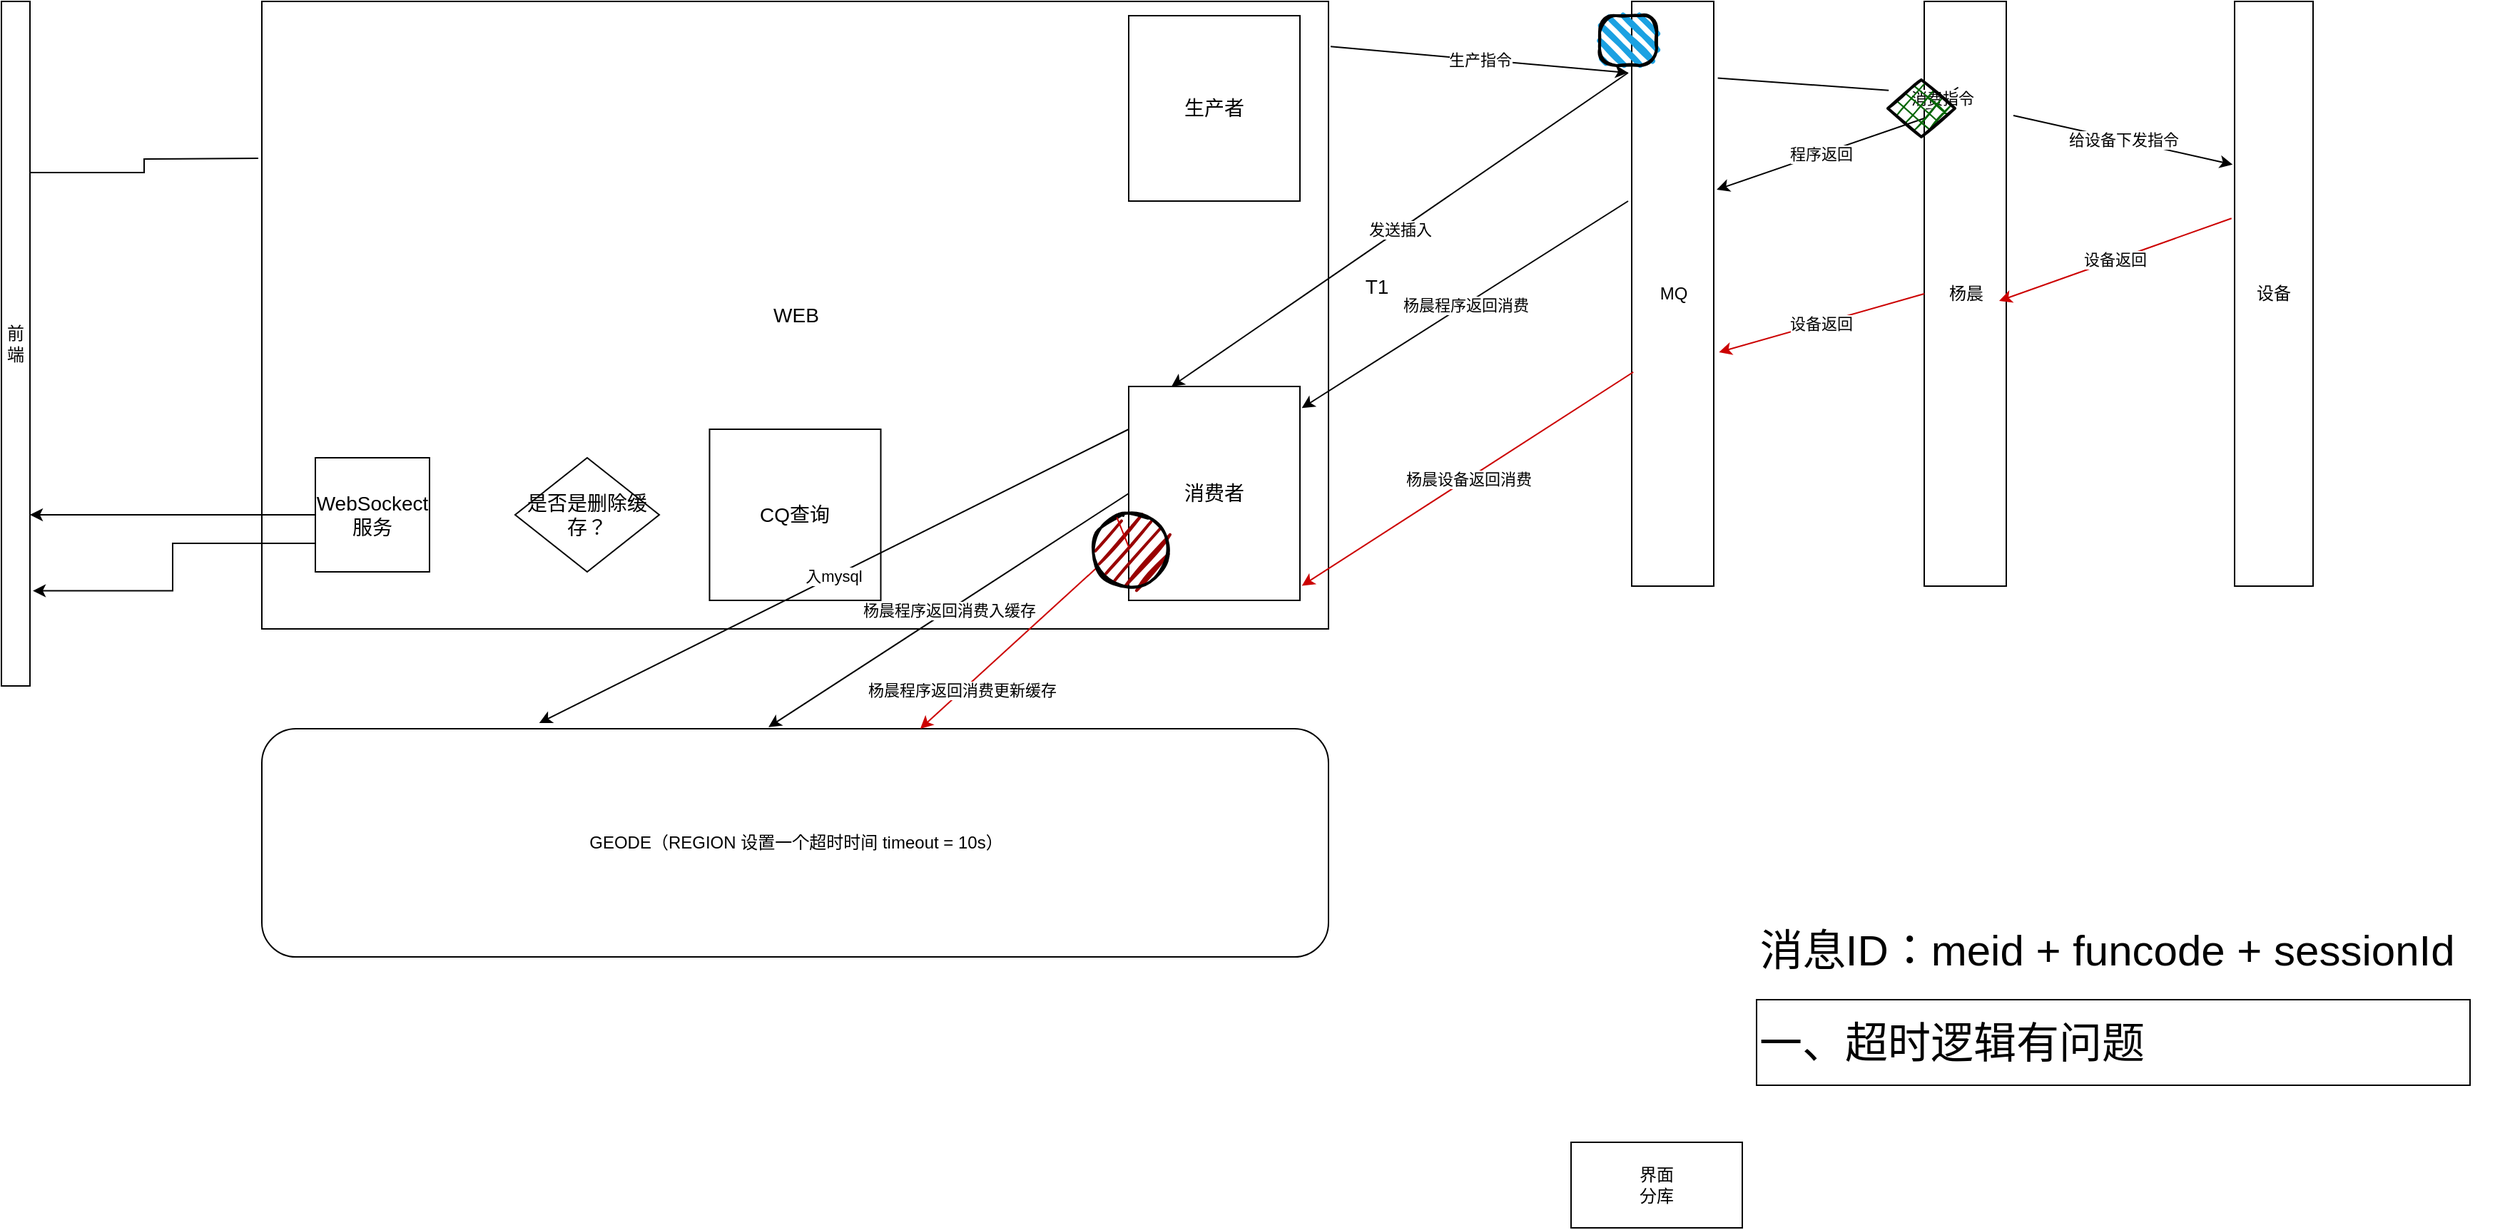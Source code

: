<mxfile version="20.5.1" type="github">
  <diagram id="5dv7jGUsbXVJuUE-bfcc" name="第 1 页">
    <mxGraphModel dx="2120" dy="722" grid="1" gridSize="10" guides="1" tooltips="1" connect="1" arrows="1" fold="1" page="1" pageScale="1" pageWidth="827" pageHeight="1169" math="0" shadow="0">
      <root>
        <mxCell id="0" />
        <mxCell id="1" parent="0" />
        <mxCell id="HM9nNzepG861scAWB7ji-1" value="WEB" style="rounded=0;whiteSpace=wrap;html=1;fontSize=14;" parent="1" vertex="1">
          <mxGeometry x="-477.5" y="240" width="747.5" height="440" as="geometry" />
        </mxCell>
        <mxCell id="HM9nNzepG861scAWB7ji-3" value="前端" style="rounded=0;whiteSpace=wrap;html=1;" parent="1" vertex="1">
          <mxGeometry x="-660" y="240" width="20" height="480" as="geometry" />
        </mxCell>
        <mxCell id="HM9nNzepG861scAWB7ji-4" value="MQ" style="rounded=0;whiteSpace=wrap;html=1;" parent="1" vertex="1">
          <mxGeometry x="482.5" y="240" width="57.5" height="410" as="geometry" />
        </mxCell>
        <mxCell id="HM9nNzepG861scAWB7ji-6" value="杨晨" style="rounded=0;whiteSpace=wrap;html=1;" parent="1" vertex="1">
          <mxGeometry x="687.5" y="240" width="57.5" height="410" as="geometry" />
        </mxCell>
        <mxCell id="HM9nNzepG861scAWB7ji-8" value="设备" style="rounded=0;whiteSpace=wrap;html=1;" parent="1" vertex="1">
          <mxGeometry x="905" y="240" width="55" height="410" as="geometry" />
        </mxCell>
        <mxCell id="HM9nNzepG861scAWB7ji-17" value="生产者" style="rounded=0;whiteSpace=wrap;html=1;fontSize=14;" parent="1" vertex="1">
          <mxGeometry x="130" y="250" width="120" height="130" as="geometry" />
        </mxCell>
        <mxCell id="HM9nNzepG861scAWB7ji-27" value="是否是删除缓存？" style="rhombus;whiteSpace=wrap;html=1;fontSize=14;" parent="1" vertex="1">
          <mxGeometry x="-300" y="560" width="101" height="80" as="geometry" />
        </mxCell>
        <mxCell id="HM9nNzepG861scAWB7ji-29" value="CQ查询" style="whiteSpace=wrap;html=1;aspect=fixed;fontSize=14;" parent="1" vertex="1">
          <mxGeometry x="-163.75" y="540" width="120" height="120" as="geometry" />
        </mxCell>
        <mxCell id="HM9nNzepG861scAWB7ji-30" value="T1" style="text;html=1;strokeColor=none;fillColor=none;align=center;verticalAlign=middle;whiteSpace=wrap;rounded=0;fontSize=14;" parent="1" vertex="1">
          <mxGeometry x="289" y="427.5" width="30" height="25" as="geometry" />
        </mxCell>
        <mxCell id="HM9nNzepG861scAWB7ji-37" style="edgeStyle=orthogonalEdgeStyle;rounded=0;orthogonalLoop=1;jettySize=auto;html=1;entryX=1;entryY=0.75;entryDx=0;entryDy=0;" parent="1" source="HM9nNzepG861scAWB7ji-31" target="HM9nNzepG861scAWB7ji-3" edge="1">
          <mxGeometry relative="1" as="geometry" />
        </mxCell>
        <mxCell id="HM9nNzepG861scAWB7ji-38" style="edgeStyle=orthogonalEdgeStyle;rounded=0;orthogonalLoop=1;jettySize=auto;html=1;exitX=0;exitY=0.75;exitDx=0;exitDy=0;entryX=1.1;entryY=0.861;entryDx=0;entryDy=0;entryPerimeter=0;" parent="1" source="HM9nNzepG861scAWB7ji-31" target="HM9nNzepG861scAWB7ji-3" edge="1">
          <mxGeometry relative="1" as="geometry" />
        </mxCell>
        <mxCell id="HM9nNzepG861scAWB7ji-31" value="WebSockect服务" style="whiteSpace=wrap;html=1;aspect=fixed;fontSize=14;" parent="1" vertex="1">
          <mxGeometry x="-440" y="560" width="80" height="80" as="geometry" />
        </mxCell>
        <mxCell id="HM9nNzepG861scAWB7ji-39" value="GEODE（REGION 设置一个超时时间 timeout = 10s）" style="rounded=1;whiteSpace=wrap;html=1;" parent="1" vertex="1">
          <mxGeometry x="-477.5" y="750" width="747.5" height="160" as="geometry" />
        </mxCell>
        <mxCell id="HM9nNzepG861scAWB7ji-42" value="消费者" style="rounded=0;whiteSpace=wrap;html=1;fontSize=14;" parent="1" vertex="1">
          <mxGeometry x="130" y="510" width="120" height="150" as="geometry" />
        </mxCell>
        <mxCell id="HM9nNzepG861scAWB7ji-47" value="生产指令" style="endArrow=classic;html=1;rounded=0;exitX=1.002;exitY=0.072;exitDx=0;exitDy=0;exitPerimeter=0;" parent="1" source="HM9nNzepG861scAWB7ji-1" edge="1">
          <mxGeometry width="50" height="50" relative="1" as="geometry">
            <mxPoint x="380" y="200" as="sourcePoint" />
            <mxPoint x="480" y="290" as="targetPoint" />
          </mxGeometry>
        </mxCell>
        <mxCell id="HM9nNzepG861scAWB7ji-48" value="消费指令" style="endArrow=classic;html=1;rounded=0;exitX=1.049;exitY=0.131;exitDx=0;exitDy=0;exitPerimeter=0;entryX=0.013;entryY=0.185;entryDx=0;entryDy=0;entryPerimeter=0;startArrow=none;" parent="1" source="HM9nNzepG861scAWB7ji-65" target="HM9nNzepG861scAWB7ji-6" edge="1">
          <mxGeometry width="50" height="50" relative="1" as="geometry">
            <mxPoint x="580" y="270" as="sourcePoint" />
            <mxPoint x="630" y="220" as="targetPoint" />
          </mxGeometry>
        </mxCell>
        <mxCell id="HM9nNzepG861scAWB7ji-49" value="程序返回" style="endArrow=classic;html=1;rounded=0;exitX=-0.001;exitY=0.2;exitDx=0;exitDy=0;exitPerimeter=0;entryX=1.036;entryY=0.322;entryDx=0;entryDy=0;entryPerimeter=0;" parent="1" source="HM9nNzepG861scAWB7ji-6" target="HM9nNzepG861scAWB7ji-4" edge="1">
          <mxGeometry width="50" height="50" relative="1" as="geometry">
            <mxPoint x="542.068" y="405.36" as="sourcePoint" />
            <mxPoint x="687.497" y="427.5" as="targetPoint" />
          </mxGeometry>
        </mxCell>
        <mxCell id="HM9nNzepG861scAWB7ji-51" value="给设备下发指令" style="endArrow=classic;html=1;rounded=0;entryX=-0.025;entryY=0.279;entryDx=0;entryDy=0;entryPerimeter=0;" parent="1" target="HM9nNzepG861scAWB7ji-8" edge="1">
          <mxGeometry width="50" height="50" relative="1" as="geometry">
            <mxPoint x="750" y="320" as="sourcePoint" />
            <mxPoint x="860" y="320" as="targetPoint" />
          </mxGeometry>
        </mxCell>
        <mxCell id="HM9nNzepG861scAWB7ji-52" value="设备返回" style="endArrow=classic;html=1;rounded=0;exitX=-0.039;exitY=0.371;exitDx=0;exitDy=0;exitPerimeter=0;strokeColor=#CC0000;" parent="1" source="HM9nNzepG861scAWB7ji-8" edge="1">
          <mxGeometry width="50" height="50" relative="1" as="geometry">
            <mxPoint x="830" y="460" as="sourcePoint" />
            <mxPoint x="740" y="450" as="targetPoint" />
          </mxGeometry>
        </mxCell>
        <mxCell id="HM9nNzepG861scAWB7ji-53" value="设备返回" style="endArrow=classic;html=1;rounded=0;exitX=0;exitY=0.5;exitDx=0;exitDy=0;entryX=1.063;entryY=0.6;entryDx=0;entryDy=0;entryPerimeter=0;strokeColor=#CC0000;" parent="1" source="HM9nNzepG861scAWB7ji-6" target="HM9nNzepG861scAWB7ji-4" edge="1">
          <mxGeometry width="50" height="50" relative="1" as="geometry">
            <mxPoint x="630" y="550" as="sourcePoint" />
            <mxPoint x="680" y="500" as="targetPoint" />
          </mxGeometry>
        </mxCell>
        <mxCell id="HM9nNzepG861scAWB7ji-55" value="杨晨设备返回消费" style="endArrow=classic;html=1;rounded=0;exitX=0.019;exitY=0.634;exitDx=0;exitDy=0;exitPerimeter=0;entryX=1.011;entryY=0.932;entryDx=0;entryDy=0;entryPerimeter=0;strokeColor=#CC0000;" parent="1" source="HM9nNzepG861scAWB7ji-4" target="HM9nNzepG861scAWB7ji-42" edge="1">
          <mxGeometry width="50" height="50" relative="1" as="geometry">
            <mxPoint x="380" y="610" as="sourcePoint" />
            <mxPoint x="430" y="560" as="targetPoint" />
          </mxGeometry>
        </mxCell>
        <mxCell id="HM9nNzepG861scAWB7ji-56" value="杨晨程序返回消费" style="endArrow=classic;html=1;rounded=0;entryX=1.011;entryY=0.101;entryDx=0;entryDy=0;entryPerimeter=0;" parent="1" target="HM9nNzepG861scAWB7ji-42" edge="1">
          <mxGeometry width="50" height="50" relative="1" as="geometry">
            <mxPoint x="480" y="380" as="sourcePoint" />
            <mxPoint x="420" y="620" as="targetPoint" />
          </mxGeometry>
        </mxCell>
        <mxCell id="HM9nNzepG861scAWB7ji-57" value="杨晨程序返回消费入缓存" style="endArrow=classic;html=1;rounded=0;entryX=0.475;entryY=-0.007;entryDx=0;entryDy=0;entryPerimeter=0;exitX=0;exitY=0.5;exitDx=0;exitDy=0;" parent="1" source="HM9nNzepG861scAWB7ji-42" target="HM9nNzepG861scAWB7ji-39" edge="1">
          <mxGeometry width="50" height="50" relative="1" as="geometry">
            <mxPoint x="350" y="800" as="sourcePoint" />
            <mxPoint x="400" y="750" as="targetPoint" />
          </mxGeometry>
        </mxCell>
        <mxCell id="HM9nNzepG861scAWB7ji-58" value="杨晨程序返回消费更新缓存" style="endArrow=classic;html=1;rounded=0;exitX=0;exitY=0.75;exitDx=0;exitDy=0;startArrow=none;strokeColor=#CC0000;" parent="1" source="HM9nNzepG861scAWB7ji-63" target="HM9nNzepG861scAWB7ji-39" edge="1">
          <mxGeometry x="0.533" width="50" height="50" relative="1" as="geometry">
            <mxPoint x="390" y="840" as="sourcePoint" />
            <mxPoint x="440" y="790" as="targetPoint" />
            <mxPoint as="offset" />
          </mxGeometry>
        </mxCell>
        <mxCell id="HM9nNzepG861scAWB7ji-62" value="&lt;font style=&quot;font-size: 30px;&quot;&gt;消息ID：meid + funcode + sessionId&amp;nbsp;&lt;/font&gt;" style="text;html=1;strokeColor=none;fillColor=none;align=center;verticalAlign=middle;whiteSpace=wrap;rounded=0;" parent="1" vertex="1">
          <mxGeometry x="550" y="870" width="540" height="70" as="geometry" />
        </mxCell>
        <mxCell id="HM9nNzepG861scAWB7ji-54" value="" style="rounded=1;whiteSpace=wrap;html=1;strokeWidth=2;fillWeight=4;hachureGap=8;hachureAngle=45;fillColor=#1ba1e2;sketch=1;arcSize=34;" parent="1" vertex="1">
          <mxGeometry x="460" y="250" width="40" height="35" as="geometry" />
        </mxCell>
        <mxCell id="HM9nNzepG861scAWB7ji-66" value="" style="edgeStyle=orthogonalEdgeStyle;rounded=0;orthogonalLoop=1;jettySize=auto;html=1;exitX=1;exitY=0.25;exitDx=0;exitDy=0;endArrow=none;" parent="1" source="HM9nNzepG861scAWB7ji-3" edge="1">
          <mxGeometry relative="1" as="geometry">
            <mxPoint x="-640" y="350.25" as="sourcePoint" />
            <mxPoint x="-480" y="350" as="targetPoint" />
          </mxGeometry>
        </mxCell>
        <mxCell id="HM9nNzepG861scAWB7ji-68" value="一、超时逻辑有问题" style="rounded=0;whiteSpace=wrap;html=1;fontSize=30;align=left;" parent="1" vertex="1">
          <mxGeometry x="570" y="940" width="500" height="60" as="geometry" />
        </mxCell>
        <mxCell id="HM9nNzepG861scAWB7ji-65" value="" style="rhombus;whiteSpace=wrap;html=1;strokeWidth=2;fillWeight=-1;hachureGap=8;fillStyle=cross-hatch;fillColor=#006600;sketch=1;fontSize=30;" parent="1" vertex="1">
          <mxGeometry x="662" y="295" width="47" height="40" as="geometry" />
        </mxCell>
        <mxCell id="faxt_c7ZxzjKVWb-24GM-1" value="" style="endArrow=none;html=1;rounded=0;exitX=1.049;exitY=0.131;exitDx=0;exitDy=0;exitPerimeter=0;entryX=0.013;entryY=0.185;entryDx=0;entryDy=0;entryPerimeter=0;" edge="1" parent="1" source="HM9nNzepG861scAWB7ji-4" target="HM9nNzepG861scAWB7ji-65">
          <mxGeometry width="50" height="50" relative="1" as="geometry">
            <mxPoint x="542.818" y="293.71" as="sourcePoint" />
            <mxPoint x="688.247" y="315.85" as="targetPoint" />
          </mxGeometry>
        </mxCell>
        <mxCell id="HM9nNzepG861scAWB7ji-63" value="" style="ellipse;whiteSpace=wrap;html=1;strokeWidth=2;fillWeight=2;hachureGap=8;fillColor=#990000;fillStyle=dots;sketch=1;fontSize=30;" parent="1" vertex="1">
          <mxGeometry x="106" y="600" width="50" height="50" as="geometry" />
        </mxCell>
        <mxCell id="faxt_c7ZxzjKVWb-24GM-2" value="" style="endArrow=none;html=1;rounded=0;exitX=0;exitY=0.75;exitDx=0;exitDy=0;startArrow=none;strokeColor=#CC0000;" edge="1" parent="1" source="HM9nNzepG861scAWB7ji-42" target="HM9nNzepG861scAWB7ji-63">
          <mxGeometry x="0.533" width="50" height="50" relative="1" as="geometry">
            <mxPoint x="130" y="622.5" as="sourcePoint" />
            <mxPoint x="-13.63" y="750" as="targetPoint" />
            <mxPoint as="offset" />
          </mxGeometry>
        </mxCell>
        <mxCell id="faxt_c7ZxzjKVWb-24GM-4" value="发送插入" style="endArrow=classic;html=1;rounded=0;entryX=0.25;entryY=0;entryDx=0;entryDy=0;" edge="1" parent="1" target="HM9nNzepG861scAWB7ji-42">
          <mxGeometry width="50" height="50" relative="1" as="geometry">
            <mxPoint x="480" y="290" as="sourcePoint" />
            <mxPoint x="440" y="360" as="targetPoint" />
          </mxGeometry>
        </mxCell>
        <mxCell id="faxt_c7ZxzjKVWb-24GM-5" value="入mysql" style="endArrow=classic;html=1;rounded=0;exitX=0;exitY=0.2;exitDx=0;exitDy=0;exitPerimeter=0;entryX=0.26;entryY=-0.025;entryDx=0;entryDy=0;entryPerimeter=0;" edge="1" parent="1" source="HM9nNzepG861scAWB7ji-42" target="HM9nNzepG861scAWB7ji-39">
          <mxGeometry width="50" height="50" relative="1" as="geometry">
            <mxPoint x="330" y="740" as="sourcePoint" />
            <mxPoint x="380" y="690" as="targetPoint" />
          </mxGeometry>
        </mxCell>
        <mxCell id="faxt_c7ZxzjKVWb-24GM-9" value="界面&lt;br&gt;分库&lt;br&gt;" style="rounded=0;whiteSpace=wrap;html=1;" vertex="1" parent="1">
          <mxGeometry x="440" y="1040" width="120" height="60" as="geometry" />
        </mxCell>
      </root>
    </mxGraphModel>
  </diagram>
</mxfile>
